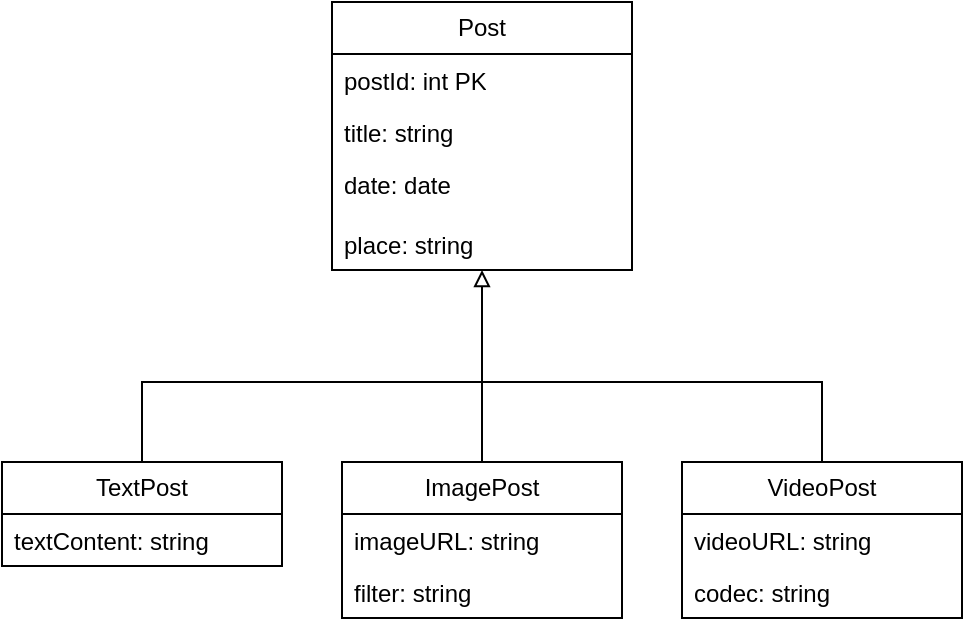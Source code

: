 <mxfile version="24.8.4">
  <diagram name="Sida-1" id="ldYkHeGGX1tuoTtnLnFC">
    <mxGraphModel dx="518" dy="347" grid="1" gridSize="10" guides="1" tooltips="1" connect="1" arrows="1" fold="1" page="1" pageScale="1" pageWidth="827" pageHeight="1169" math="0" shadow="0">
      <root>
        <mxCell id="0" />
        <mxCell id="1" parent="0" />
        <mxCell id="wKd8ZKSGtpmT5zzgrtgn-1" value="Post" style="swimlane;fontStyle=0;childLayout=stackLayout;horizontal=1;startSize=26;fillColor=none;horizontalStack=0;resizeParent=1;resizeParentMax=0;resizeLast=0;collapsible=1;marginBottom=0;whiteSpace=wrap;html=1;" vertex="1" parent="1">
          <mxGeometry x="340" y="290" width="150" height="134" as="geometry">
            <mxRectangle x="340" y="290" width="60" height="30" as="alternateBounds" />
          </mxGeometry>
        </mxCell>
        <mxCell id="wKd8ZKSGtpmT5zzgrtgn-2" value="postId: int PK" style="text;strokeColor=none;fillColor=none;align=left;verticalAlign=top;spacingLeft=4;spacingRight=4;overflow=hidden;rotatable=0;points=[[0,0.5],[1,0.5]];portConstraint=eastwest;whiteSpace=wrap;html=1;" vertex="1" parent="wKd8ZKSGtpmT5zzgrtgn-1">
          <mxGeometry y="26" width="150" height="26" as="geometry" />
        </mxCell>
        <mxCell id="wKd8ZKSGtpmT5zzgrtgn-3" value="title: string" style="text;strokeColor=none;fillColor=none;align=left;verticalAlign=top;spacingLeft=4;spacingRight=4;overflow=hidden;rotatable=0;points=[[0,0.5],[1,0.5]];portConstraint=eastwest;whiteSpace=wrap;html=1;" vertex="1" parent="wKd8ZKSGtpmT5zzgrtgn-1">
          <mxGeometry y="52" width="150" height="26" as="geometry" />
        </mxCell>
        <mxCell id="wKd8ZKSGtpmT5zzgrtgn-4" value="date: date" style="text;strokeColor=none;fillColor=none;align=left;verticalAlign=top;spacingLeft=4;spacingRight=4;overflow=hidden;rotatable=0;points=[[0,0.5],[1,0.5]];portConstraint=eastwest;whiteSpace=wrap;html=1;" vertex="1" parent="wKd8ZKSGtpmT5zzgrtgn-1">
          <mxGeometry y="78" width="150" height="30" as="geometry" />
        </mxCell>
        <mxCell id="wKd8ZKSGtpmT5zzgrtgn-26" value="place: string" style="text;strokeColor=none;fillColor=none;align=left;verticalAlign=top;spacingLeft=4;spacingRight=4;overflow=hidden;rotatable=0;points=[[0,0.5],[1,0.5]];portConstraint=eastwest;whiteSpace=wrap;html=1;" vertex="1" parent="wKd8ZKSGtpmT5zzgrtgn-1">
          <mxGeometry y="108" width="150" height="26" as="geometry" />
        </mxCell>
        <mxCell id="wKd8ZKSGtpmT5zzgrtgn-44" style="edgeStyle=orthogonalEdgeStyle;rounded=0;orthogonalLoop=1;jettySize=auto;html=1;endArrow=none;endFill=0;" edge="1" parent="1" source="wKd8ZKSGtpmT5zzgrtgn-29">
          <mxGeometry relative="1" as="geometry">
            <mxPoint x="270" y="480" as="targetPoint" />
            <Array as="points">
              <mxPoint x="245" y="480" />
            </Array>
          </mxGeometry>
        </mxCell>
        <mxCell id="wKd8ZKSGtpmT5zzgrtgn-29" value="TextPost" style="swimlane;fontStyle=0;childLayout=stackLayout;horizontal=1;startSize=26;fillColor=none;horizontalStack=0;resizeParent=1;resizeParentMax=0;resizeLast=0;collapsible=1;marginBottom=0;whiteSpace=wrap;html=1;" vertex="1" parent="1">
          <mxGeometry x="175" y="520" width="140" height="52" as="geometry" />
        </mxCell>
        <mxCell id="wKd8ZKSGtpmT5zzgrtgn-30" value="textContent: string" style="text;strokeColor=none;fillColor=none;align=left;verticalAlign=top;spacingLeft=4;spacingRight=4;overflow=hidden;rotatable=0;points=[[0,0.5],[1,0.5]];portConstraint=eastwest;whiteSpace=wrap;html=1;" vertex="1" parent="wKd8ZKSGtpmT5zzgrtgn-29">
          <mxGeometry y="26" width="140" height="26" as="geometry" />
        </mxCell>
        <mxCell id="wKd8ZKSGtpmT5zzgrtgn-41" style="edgeStyle=orthogonalEdgeStyle;rounded=0;orthogonalLoop=1;jettySize=auto;html=1;entryX=0.5;entryY=1;entryDx=0;entryDy=0;endArrow=block;endFill=0;" edge="1" parent="1" source="wKd8ZKSGtpmT5zzgrtgn-34" target="wKd8ZKSGtpmT5zzgrtgn-1">
          <mxGeometry relative="1" as="geometry">
            <Array as="points">
              <mxPoint x="415" y="500" />
              <mxPoint x="415" y="500" />
            </Array>
          </mxGeometry>
        </mxCell>
        <mxCell id="wKd8ZKSGtpmT5zzgrtgn-34" value="ImagePost" style="swimlane;fontStyle=0;childLayout=stackLayout;horizontal=1;startSize=26;fillColor=none;horizontalStack=0;resizeParent=1;resizeParentMax=0;resizeLast=0;collapsible=1;marginBottom=0;whiteSpace=wrap;html=1;" vertex="1" parent="1">
          <mxGeometry x="345" y="520" width="140" height="78" as="geometry" />
        </mxCell>
        <mxCell id="wKd8ZKSGtpmT5zzgrtgn-35" value="imageURL: string" style="text;strokeColor=none;fillColor=none;align=left;verticalAlign=top;spacingLeft=4;spacingRight=4;overflow=hidden;rotatable=0;points=[[0,0.5],[1,0.5]];portConstraint=eastwest;whiteSpace=wrap;html=1;" vertex="1" parent="wKd8ZKSGtpmT5zzgrtgn-34">
          <mxGeometry y="26" width="140" height="26" as="geometry" />
        </mxCell>
        <mxCell id="wKd8ZKSGtpmT5zzgrtgn-48" value="filter: string" style="text;strokeColor=none;fillColor=none;align=left;verticalAlign=top;spacingLeft=4;spacingRight=4;overflow=hidden;rotatable=0;points=[[0,0.5],[1,0.5]];portConstraint=eastwest;whiteSpace=wrap;html=1;" vertex="1" parent="wKd8ZKSGtpmT5zzgrtgn-34">
          <mxGeometry y="52" width="140" height="26" as="geometry" />
        </mxCell>
        <mxCell id="wKd8ZKSGtpmT5zzgrtgn-46" style="edgeStyle=orthogonalEdgeStyle;rounded=0;orthogonalLoop=1;jettySize=auto;html=1;endArrow=none;endFill=0;" edge="1" parent="1" source="wKd8ZKSGtpmT5zzgrtgn-36">
          <mxGeometry relative="1" as="geometry">
            <mxPoint x="580" y="480" as="targetPoint" />
            <Array as="points">
              <mxPoint x="585" y="480" />
            </Array>
          </mxGeometry>
        </mxCell>
        <mxCell id="wKd8ZKSGtpmT5zzgrtgn-36" value="VideoPost" style="swimlane;fontStyle=0;childLayout=stackLayout;horizontal=1;startSize=26;fillColor=none;horizontalStack=0;resizeParent=1;resizeParentMax=0;resizeLast=0;collapsible=1;marginBottom=0;whiteSpace=wrap;html=1;" vertex="1" parent="1">
          <mxGeometry x="515" y="520" width="140" height="78" as="geometry" />
        </mxCell>
        <mxCell id="wKd8ZKSGtpmT5zzgrtgn-37" value="videoURL: string" style="text;strokeColor=none;fillColor=none;align=left;verticalAlign=top;spacingLeft=4;spacingRight=4;overflow=hidden;rotatable=0;points=[[0,0.5],[1,0.5]];portConstraint=eastwest;whiteSpace=wrap;html=1;" vertex="1" parent="wKd8ZKSGtpmT5zzgrtgn-36">
          <mxGeometry y="26" width="140" height="26" as="geometry" />
        </mxCell>
        <mxCell id="wKd8ZKSGtpmT5zzgrtgn-49" value="codec: string" style="text;strokeColor=none;fillColor=none;align=left;verticalAlign=top;spacingLeft=4;spacingRight=4;overflow=hidden;rotatable=0;points=[[0,0.5],[1,0.5]];portConstraint=eastwest;whiteSpace=wrap;html=1;" vertex="1" parent="wKd8ZKSGtpmT5zzgrtgn-36">
          <mxGeometry y="52" width="140" height="26" as="geometry" />
        </mxCell>
        <mxCell id="wKd8ZKSGtpmT5zzgrtgn-45" value="" style="endArrow=none;html=1;rounded=0;" edge="1" parent="1">
          <mxGeometry width="50" height="50" relative="1" as="geometry">
            <mxPoint x="270" y="480" as="sourcePoint" />
            <mxPoint x="420" y="480" as="targetPoint" />
          </mxGeometry>
        </mxCell>
        <mxCell id="wKd8ZKSGtpmT5zzgrtgn-47" value="" style="endArrow=none;html=1;rounded=0;" edge="1" parent="1">
          <mxGeometry width="50" height="50" relative="1" as="geometry">
            <mxPoint x="420" y="480" as="sourcePoint" />
            <mxPoint x="580" y="480" as="targetPoint" />
          </mxGeometry>
        </mxCell>
      </root>
    </mxGraphModel>
  </diagram>
</mxfile>
